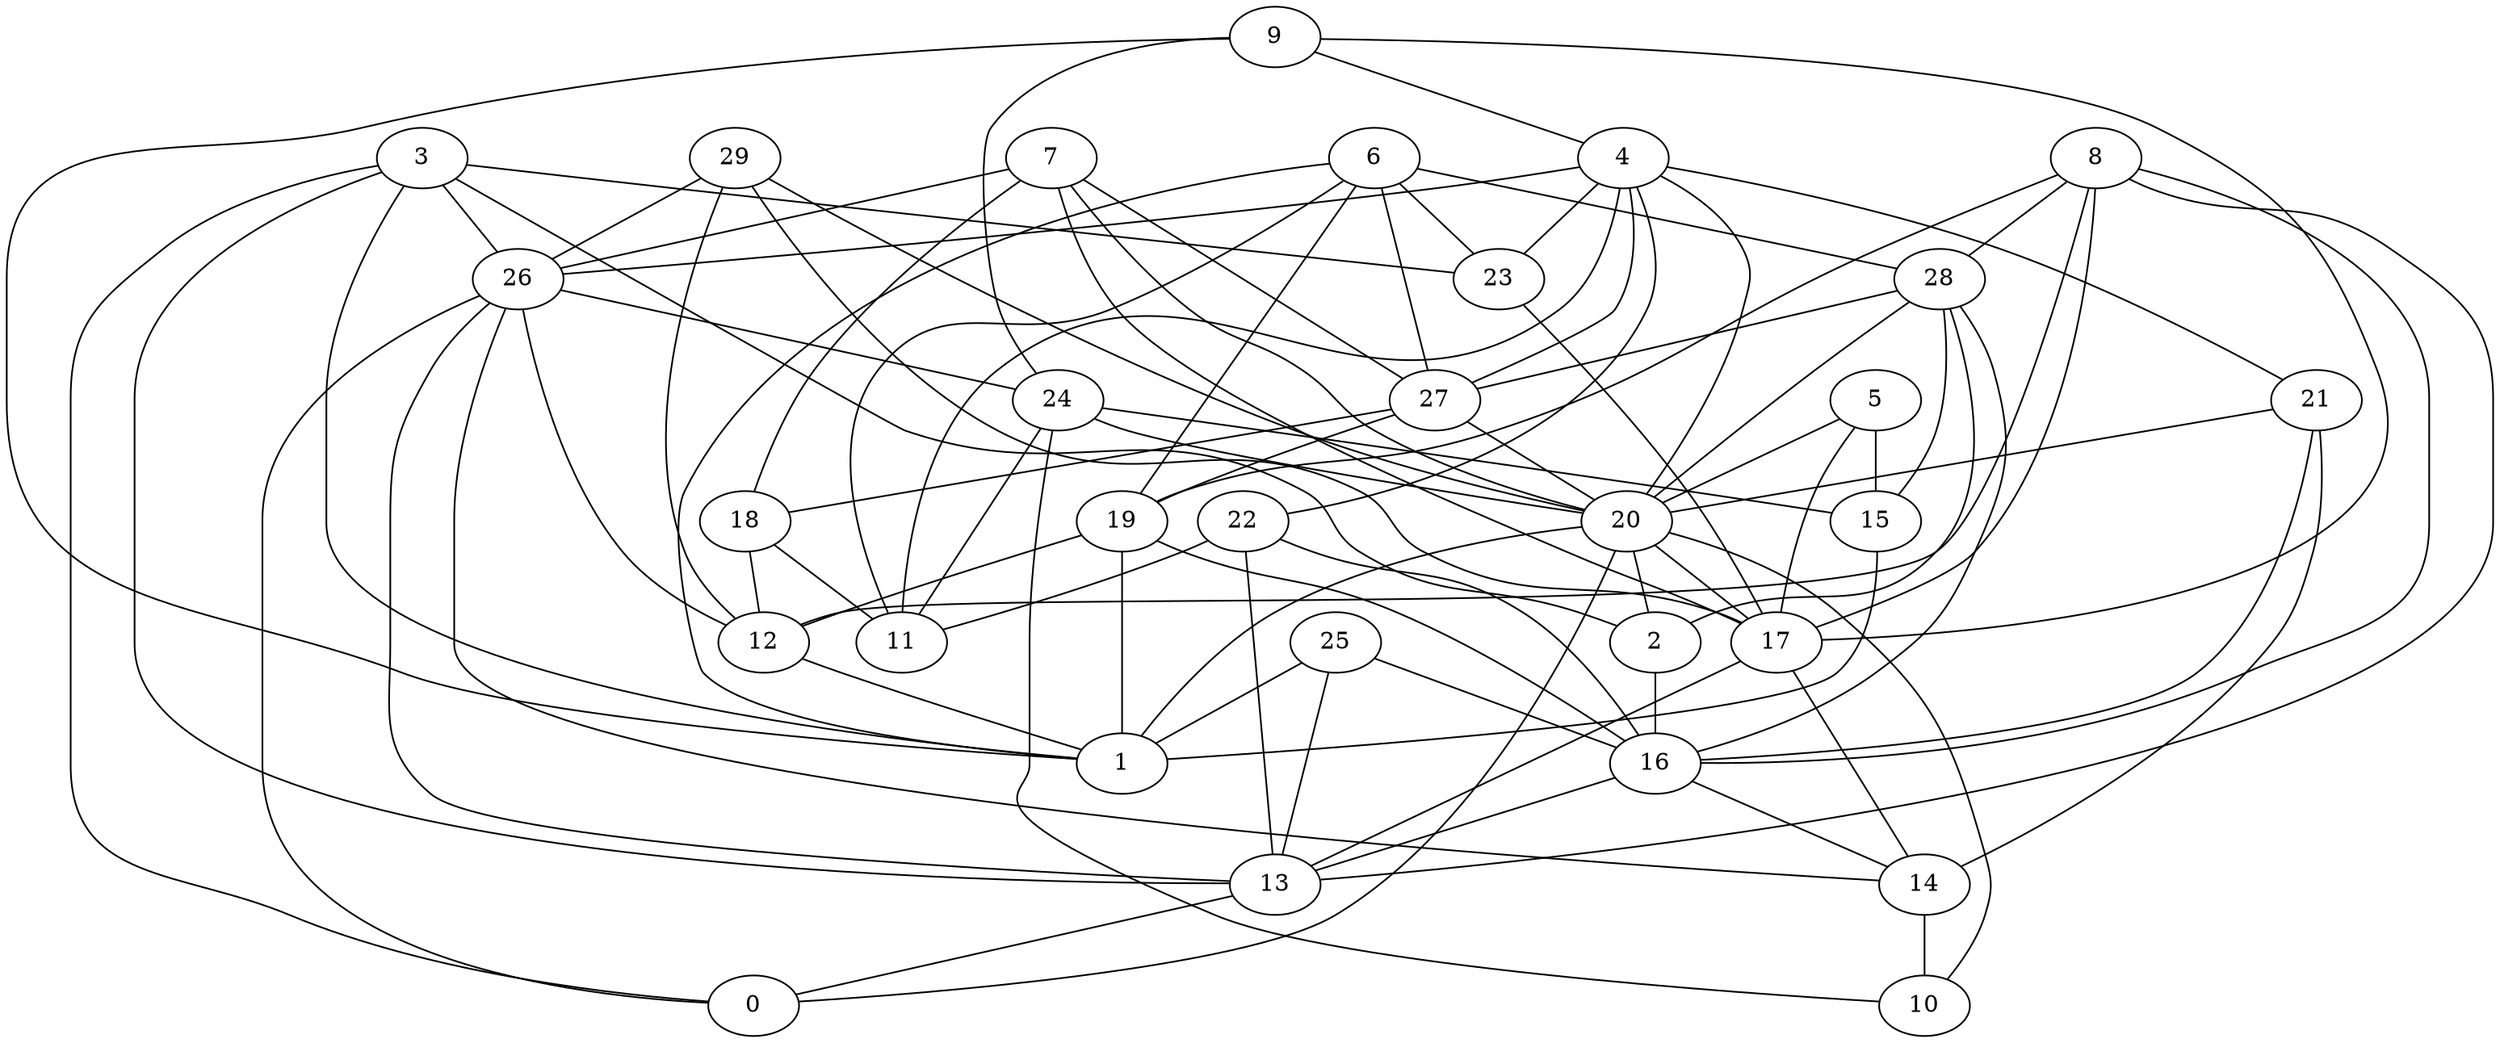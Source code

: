digraph GG_graph {

subgraph G_graph {
edge [color = black]
"16" -> "14" [dir = none]
"16" -> "13" [dir = none]
"8" -> "19" [dir = none]
"8" -> "17" [dir = none]
"8" -> "28" [dir = none]
"8" -> "12" [dir = none]
"8" -> "16" [dir = none]
"8" -> "13" [dir = none]
"13" -> "0" [dir = none]
"15" -> "1" [dir = none]
"29" -> "17" [dir = none]
"29" -> "12" [dir = none]
"29" -> "20" [dir = none]
"29" -> "26" [dir = none]
"28" -> "20" [dir = none]
"28" -> "15" [dir = none]
"28" -> "16" [dir = none]
"28" -> "27" [dir = none]
"28" -> "2" [dir = none]
"9" -> "1" [dir = none]
"9" -> "24" [dir = none]
"9" -> "17" [dir = none]
"9" -> "4" [dir = none]
"22" -> "13" [dir = none]
"22" -> "11" [dir = none]
"22" -> "16" [dir = none]
"17" -> "13" [dir = none]
"17" -> "14" [dir = none]
"5" -> "17" [dir = none]
"5" -> "20" [dir = none]
"5" -> "15" [dir = none]
"12" -> "1" [dir = none]
"20" -> "1" [dir = none]
"20" -> "10" [dir = none]
"20" -> "0" [dir = none]
"20" -> "17" [dir = none]
"20" -> "2" [dir = none]
"26" -> "14" [dir = none]
"26" -> "24" [dir = none]
"26" -> "12" [dir = none]
"26" -> "0" [dir = none]
"26" -> "13" [dir = none]
"14" -> "10" [dir = none]
"27" -> "18" [dir = none]
"27" -> "20" [dir = none]
"27" -> "19" [dir = none]
"7" -> "20" [dir = none]
"7" -> "18" [dir = none]
"7" -> "17" [dir = none]
"7" -> "27" [dir = none]
"7" -> "26" [dir = none]
"3" -> "23" [dir = none]
"3" -> "13" [dir = none]
"3" -> "2" [dir = none]
"3" -> "26" [dir = none]
"3" -> "1" [dir = none]
"3" -> "0" [dir = none]
"6" -> "19" [dir = none]
"6" -> "28" [dir = none]
"6" -> "27" [dir = none]
"6" -> "1" [dir = none]
"6" -> "11" [dir = none]
"6" -> "23" [dir = none]
"19" -> "16" [dir = none]
"19" -> "1" [dir = none]
"19" -> "12" [dir = none]
"4" -> "26" [dir = none]
"4" -> "23" [dir = none]
"4" -> "22" [dir = none]
"4" -> "20" [dir = none]
"4" -> "11" [dir = none]
"4" -> "21" [dir = none]
"4" -> "27" [dir = none]
"18" -> "11" [dir = none]
"18" -> "12" [dir = none]
"2" -> "16" [dir = none]
"25" -> "13" [dir = none]
"25" -> "1" [dir = none]
"25" -> "16" [dir = none]
"24" -> "15" [dir = none]
"24" -> "10" [dir = none]
"24" -> "11" [dir = none]
"24" -> "20" [dir = none]
"21" -> "20" [dir = none]
"21" -> "14" [dir = none]
"21" -> "16" [dir = none]
"23" -> "17" [dir = none]
}

}
